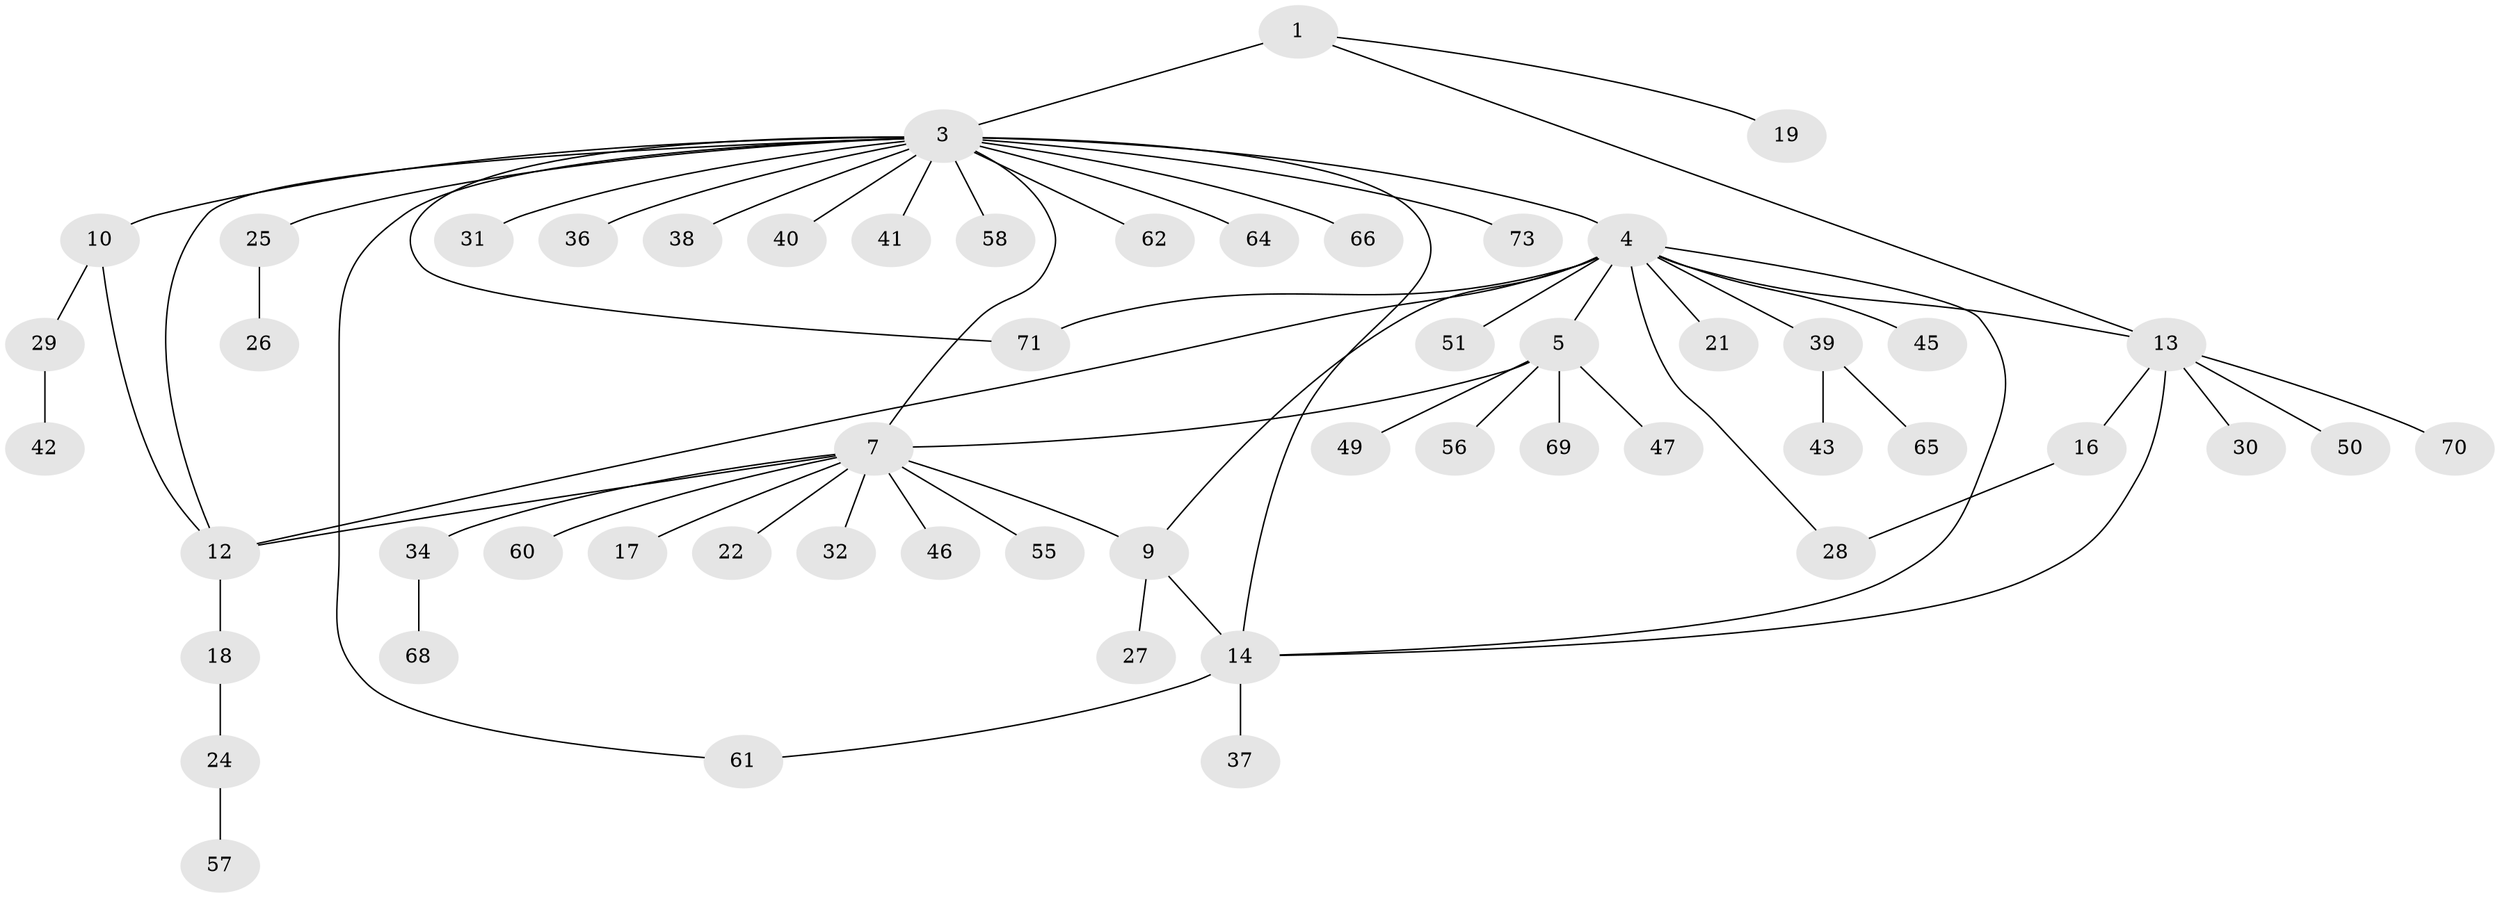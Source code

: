 // Generated by graph-tools (version 1.1) at 2025/24/03/03/25 07:24:16]
// undirected, 55 vertices, 66 edges
graph export_dot {
graph [start="1"]
  node [color=gray90,style=filled];
  1 [super="+2"];
  3 [super="+11"];
  4 [super="+15"];
  5 [super="+6"];
  7 [super="+8"];
  9 [super="+23"];
  10 [super="+72"];
  12 [super="+20"];
  13 [super="+53"];
  14 [super="+35"];
  16 [super="+33"];
  17 [super="+59"];
  18 [super="+54"];
  19;
  21;
  22;
  24 [super="+48"];
  25 [super="+44"];
  26;
  27 [super="+63"];
  28;
  29;
  30;
  31;
  32;
  34;
  36;
  37;
  38;
  39 [super="+52"];
  40;
  41;
  42 [super="+67"];
  43;
  45;
  46;
  47;
  49;
  50;
  51;
  55;
  56;
  57;
  58;
  60;
  61;
  62;
  64;
  65;
  66;
  68;
  69;
  70;
  71;
  73;
  1 -- 3 [weight=2];
  1 -- 13;
  1 -- 19;
  3 -- 4;
  3 -- 25;
  3 -- 31;
  3 -- 36;
  3 -- 38;
  3 -- 40;
  3 -- 41;
  3 -- 58;
  3 -- 61;
  3 -- 62;
  3 -- 64;
  3 -- 66;
  3 -- 71;
  3 -- 73;
  3 -- 10;
  3 -- 12;
  3 -- 14;
  3 -- 7;
  4 -- 5 [weight=2];
  4 -- 12;
  4 -- 21;
  4 -- 28;
  4 -- 45 [weight=2];
  4 -- 51;
  4 -- 71;
  4 -- 39;
  4 -- 13;
  4 -- 14;
  4 -- 9;
  5 -- 49;
  5 -- 56;
  5 -- 69;
  5 -- 7;
  5 -- 47;
  7 -- 9 [weight=2];
  7 -- 12;
  7 -- 17;
  7 -- 22;
  7 -- 32;
  7 -- 34;
  7 -- 46;
  7 -- 55;
  7 -- 60;
  9 -- 14;
  9 -- 27;
  10 -- 12;
  10 -- 29;
  12 -- 18;
  13 -- 14;
  13 -- 16;
  13 -- 30;
  13 -- 50;
  13 -- 70;
  14 -- 37;
  14 -- 61;
  16 -- 28;
  18 -- 24;
  24 -- 57;
  25 -- 26;
  29 -- 42;
  34 -- 68;
  39 -- 43;
  39 -- 65;
}
